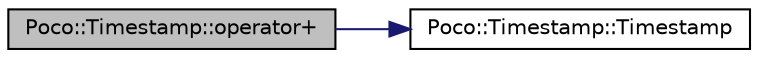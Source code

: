 digraph "Poco::Timestamp::operator+"
{
 // LATEX_PDF_SIZE
  edge [fontname="Helvetica",fontsize="10",labelfontname="Helvetica",labelfontsize="10"];
  node [fontname="Helvetica",fontsize="10",shape=record];
  rankdir="LR";
  Node1 [label="Poco::Timestamp::operator+",height=0.2,width=0.4,color="black", fillcolor="grey75", style="filled", fontcolor="black",tooltip=" "];
  Node1 -> Node2 [color="midnightblue",fontsize="10",style="solid",fontname="Helvetica"];
  Node2 [label="Poco::Timestamp::Timestamp",height=0.2,width=0.4,color="black", fillcolor="white", style="filled",URL="$classPoco_1_1Timestamp.html#a9718a3a252b80831797ce31d909afa97",tooltip="Maximum timestamp value."];
}
